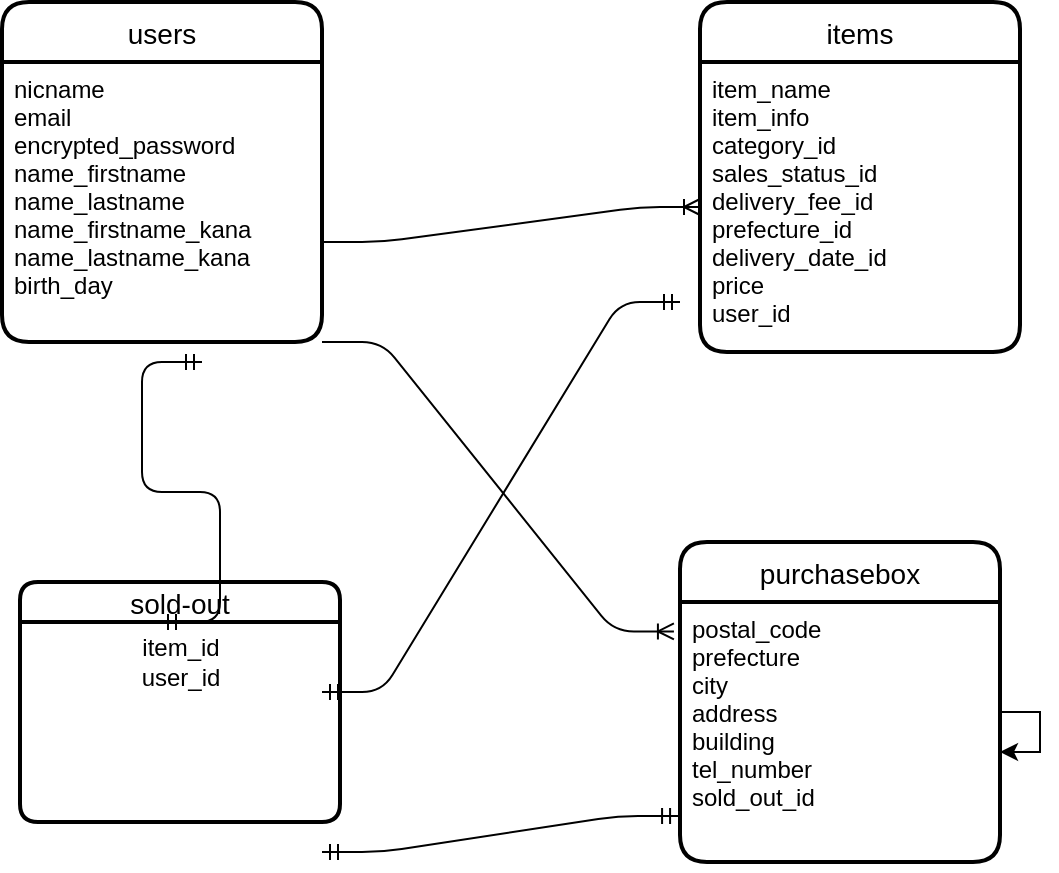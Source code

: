 <mxfile>
    <diagram id="f_L1bFic5z9Dvxor5wue" name="ページ1">
        <mxGraphModel dx="231" dy="751" grid="1" gridSize="10" guides="1" tooltips="1" connect="1" arrows="1" fold="1" page="1" pageScale="1" pageWidth="850" pageHeight="1100" math="0" shadow="0">
            <root>
                <mxCell id="0"/>
                <mxCell id="1" parent="0"/>
                <mxCell id="9" value="users" style="swimlane;childLayout=stackLayout;horizontal=1;startSize=30;horizontalStack=0;rounded=1;fontSize=14;fontStyle=0;strokeWidth=2;resizeParent=0;resizeLast=1;shadow=0;dashed=0;align=center;" parent="1" vertex="1">
                    <mxGeometry x="31" y="30" width="160" height="170" as="geometry"/>
                </mxCell>
                <mxCell id="10" value="nicname &#10;email&#10;encrypted_password&#10;name_firstname&#10;name_lastname&#10;name_firstname_kana&#10;name_lastname_kana&#10;birth_day&#10;" style="align=left;strokeColor=none;fillColor=none;spacingLeft=4;fontSize=12;verticalAlign=top;resizable=0;rotatable=0;part=1;" parent="9" vertex="1">
                    <mxGeometry y="30" width="160" height="140" as="geometry"/>
                </mxCell>
                <mxCell id="11" value="items" style="swimlane;childLayout=stackLayout;horizontal=1;startSize=30;horizontalStack=0;rounded=1;fontSize=14;fontStyle=0;strokeWidth=2;resizeParent=0;resizeLast=1;shadow=0;dashed=0;align=center;" parent="1" vertex="1">
                    <mxGeometry x="380" y="30" width="160" height="175" as="geometry"/>
                </mxCell>
                <mxCell id="12" value="item_name&#10;item_info&#10;category_id&#10;sales_status_id&#10;delivery_fee_id&#10;prefecture_id&#10;delivery_date_id&#10;price&#10;user_id" style="align=left;strokeColor=none;fillColor=none;spacingLeft=4;fontSize=12;verticalAlign=top;resizable=0;rotatable=0;part=1;" parent="11" vertex="1">
                    <mxGeometry y="30" width="160" height="145" as="geometry"/>
                </mxCell>
                <mxCell id="13" value="purchasebox" style="swimlane;childLayout=stackLayout;horizontal=1;startSize=30;horizontalStack=0;rounded=1;fontSize=14;fontStyle=0;strokeWidth=2;resizeParent=0;resizeLast=1;shadow=0;dashed=0;align=center;" parent="1" vertex="1">
                    <mxGeometry x="370" y="300" width="160" height="160" as="geometry"/>
                </mxCell>
                <mxCell id="14" value="postal_code&#10;prefecture&#10;city&#10;address&#10;building&#10;tel_number&#10;sold_out_id&#10;" style="align=left;strokeColor=none;fillColor=none;spacingLeft=4;fontSize=12;verticalAlign=top;resizable=0;rotatable=0;part=1;" parent="13" vertex="1">
                    <mxGeometry y="30" width="160" height="130" as="geometry"/>
                </mxCell>
                <mxCell id="15" style="edgeStyle=orthogonalEdgeStyle;rounded=0;orthogonalLoop=1;jettySize=auto;html=1;" parent="13" source="14" target="14" edge="1">
                    <mxGeometry relative="1" as="geometry"/>
                </mxCell>
                <mxCell id="17" value="sold-out" style="swimlane;childLayout=stackLayout;horizontal=1;startSize=20;horizontalStack=0;rounded=1;fontSize=14;fontStyle=0;strokeWidth=2;resizeParent=0;resizeLast=1;shadow=0;dashed=0;align=center;" parent="1" vertex="1">
                    <mxGeometry x="40" y="320" width="160" height="120" as="geometry"/>
                </mxCell>
                <mxCell id="21" value="item_id&lt;br&gt;user_id&lt;br&gt;" style="text;html=1;align=center;verticalAlign=middle;resizable=0;points=[];autosize=1;" parent="1" vertex="1">
                    <mxGeometry x="95" y="345" width="50" height="30" as="geometry"/>
                </mxCell>
                <mxCell id="23" value="" style="edgeStyle=entityRelationEdgeStyle;fontSize=12;html=1;endArrow=ERoneToMany;entryX=0;entryY=0.5;entryDx=0;entryDy=0;" edge="1" parent="1" target="12">
                    <mxGeometry width="100" height="100" relative="1" as="geometry">
                        <mxPoint x="191" y="150" as="sourcePoint"/>
                        <mxPoint x="291" y="50" as="targetPoint"/>
                    </mxGeometry>
                </mxCell>
                <mxCell id="26" value="" style="edgeStyle=entityRelationEdgeStyle;fontSize=12;html=1;endArrow=ERmandOne;startArrow=ERmandOne;" edge="1" parent="1">
                    <mxGeometry width="100" height="100" relative="1" as="geometry">
                        <mxPoint x="110" y="340" as="sourcePoint"/>
                        <mxPoint x="131" y="210" as="targetPoint"/>
                    </mxGeometry>
                </mxCell>
                <mxCell id="28" value="" style="edgeStyle=entityRelationEdgeStyle;fontSize=12;html=1;endArrow=ERmandOne;startArrow=ERmandOne;" edge="1" parent="1">
                    <mxGeometry width="100" height="100" relative="1" as="geometry">
                        <mxPoint x="191" y="375" as="sourcePoint"/>
                        <mxPoint x="370" y="180" as="targetPoint"/>
                    </mxGeometry>
                </mxCell>
                <mxCell id="29" value="" style="edgeStyle=entityRelationEdgeStyle;fontSize=12;html=1;endArrow=ERmandOne;startArrow=ERmandOne;entryX=-0.006;entryY=0.823;entryDx=0;entryDy=0;entryPerimeter=0;" edge="1" parent="1" target="14">
                    <mxGeometry width="100" height="100" relative="1" as="geometry">
                        <mxPoint x="191" y="455" as="sourcePoint"/>
                        <mxPoint x="291" y="355" as="targetPoint"/>
                    </mxGeometry>
                </mxCell>
                <mxCell id="31" value="" style="edgeStyle=entityRelationEdgeStyle;fontSize=12;html=1;endArrow=ERoneToMany;entryX=-0.019;entryY=0.113;entryDx=0;entryDy=0;entryPerimeter=0;exitX=1;exitY=1;exitDx=0;exitDy=0;" edge="1" parent="1" source="10" target="14">
                    <mxGeometry width="100" height="100" relative="1" as="geometry">
                        <mxPoint x="260" y="440" as="sourcePoint"/>
                        <mxPoint x="360" y="340" as="targetPoint"/>
                    </mxGeometry>
                </mxCell>
            </root>
        </mxGraphModel>
    </diagram>
</mxfile>